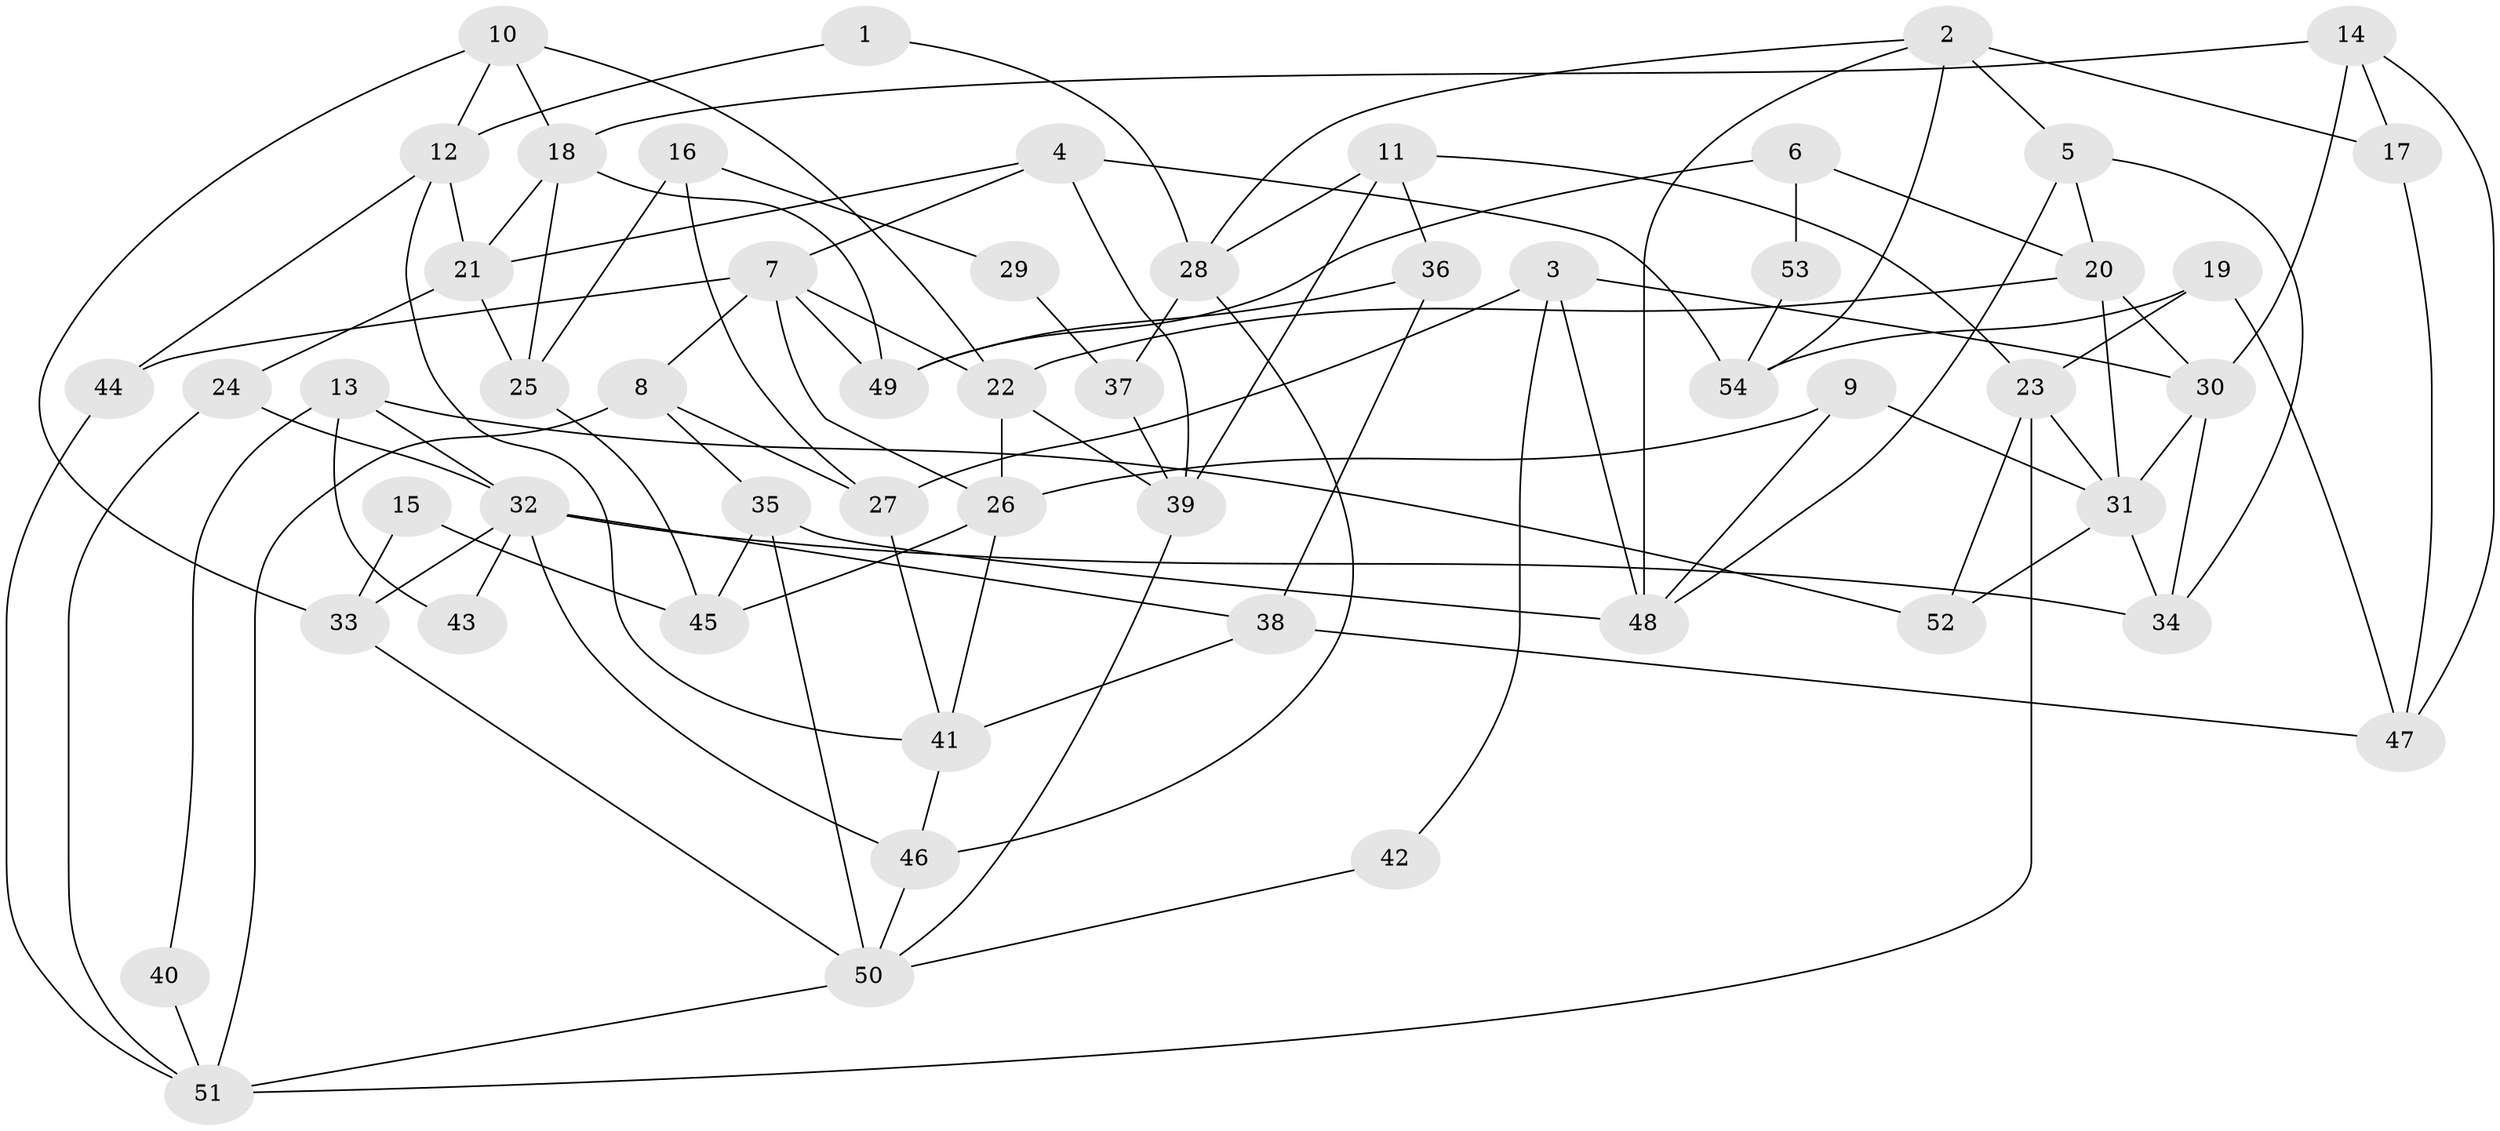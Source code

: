 // Generated by graph-tools (version 1.1) at 2025/15/03/09/25 04:15:07]
// undirected, 54 vertices, 108 edges
graph export_dot {
graph [start="1"]
  node [color=gray90,style=filled];
  1;
  2;
  3;
  4;
  5;
  6;
  7;
  8;
  9;
  10;
  11;
  12;
  13;
  14;
  15;
  16;
  17;
  18;
  19;
  20;
  21;
  22;
  23;
  24;
  25;
  26;
  27;
  28;
  29;
  30;
  31;
  32;
  33;
  34;
  35;
  36;
  37;
  38;
  39;
  40;
  41;
  42;
  43;
  44;
  45;
  46;
  47;
  48;
  49;
  50;
  51;
  52;
  53;
  54;
  1 -- 28;
  1 -- 12;
  2 -- 28;
  2 -- 48;
  2 -- 5;
  2 -- 17;
  2 -- 54;
  3 -- 30;
  3 -- 48;
  3 -- 27;
  3 -- 42;
  4 -- 39;
  4 -- 21;
  4 -- 7;
  4 -- 54;
  5 -- 20;
  5 -- 34;
  5 -- 48;
  6 -- 20;
  6 -- 49;
  6 -- 53;
  7 -- 26;
  7 -- 8;
  7 -- 22;
  7 -- 44;
  7 -- 49;
  8 -- 27;
  8 -- 35;
  8 -- 51;
  9 -- 31;
  9 -- 26;
  9 -- 48;
  10 -- 18;
  10 -- 22;
  10 -- 12;
  10 -- 33;
  11 -- 39;
  11 -- 23;
  11 -- 28;
  11 -- 36;
  12 -- 44;
  12 -- 21;
  12 -- 41;
  13 -- 32;
  13 -- 52;
  13 -- 40;
  13 -- 43;
  14 -- 30;
  14 -- 47;
  14 -- 17;
  14 -- 18;
  15 -- 45;
  15 -- 33;
  16 -- 27;
  16 -- 25;
  16 -- 29;
  17 -- 47;
  18 -- 25;
  18 -- 21;
  18 -- 49;
  19 -- 54;
  19 -- 47;
  19 -- 23;
  20 -- 31;
  20 -- 30;
  20 -- 22;
  21 -- 24;
  21 -- 25;
  22 -- 26;
  22 -- 39;
  23 -- 51;
  23 -- 31;
  23 -- 52;
  24 -- 51;
  24 -- 32;
  25 -- 45;
  26 -- 41;
  26 -- 45;
  27 -- 41;
  28 -- 46;
  28 -- 37;
  29 -- 37;
  30 -- 31;
  30 -- 34;
  31 -- 34;
  31 -- 52;
  32 -- 38;
  32 -- 33;
  32 -- 34;
  32 -- 43;
  32 -- 46;
  33 -- 50;
  35 -- 48;
  35 -- 45;
  35 -- 50;
  36 -- 49;
  36 -- 38;
  37 -- 39;
  38 -- 41;
  38 -- 47;
  39 -- 50;
  40 -- 51;
  41 -- 46;
  42 -- 50;
  44 -- 51;
  46 -- 50;
  50 -- 51;
  53 -- 54;
}
